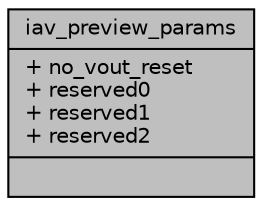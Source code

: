 digraph "iav_preview_params"
{
 // INTERACTIVE_SVG=YES
 // LATEX_PDF_SIZE
  bgcolor="transparent";
  edge [fontname="Helvetica",fontsize="10",labelfontname="Helvetica",labelfontsize="10"];
  node [fontname="Helvetica",fontsize="10",shape=record];
  Node1 [label="{iav_preview_params\n|+ no_vout_reset\l+ reserved0\l+ reserved1\l+ reserved2\l|}",height=0.2,width=0.4,color="black", fillcolor="grey75", style="filled", fontcolor="black",tooltip=" "];
}
